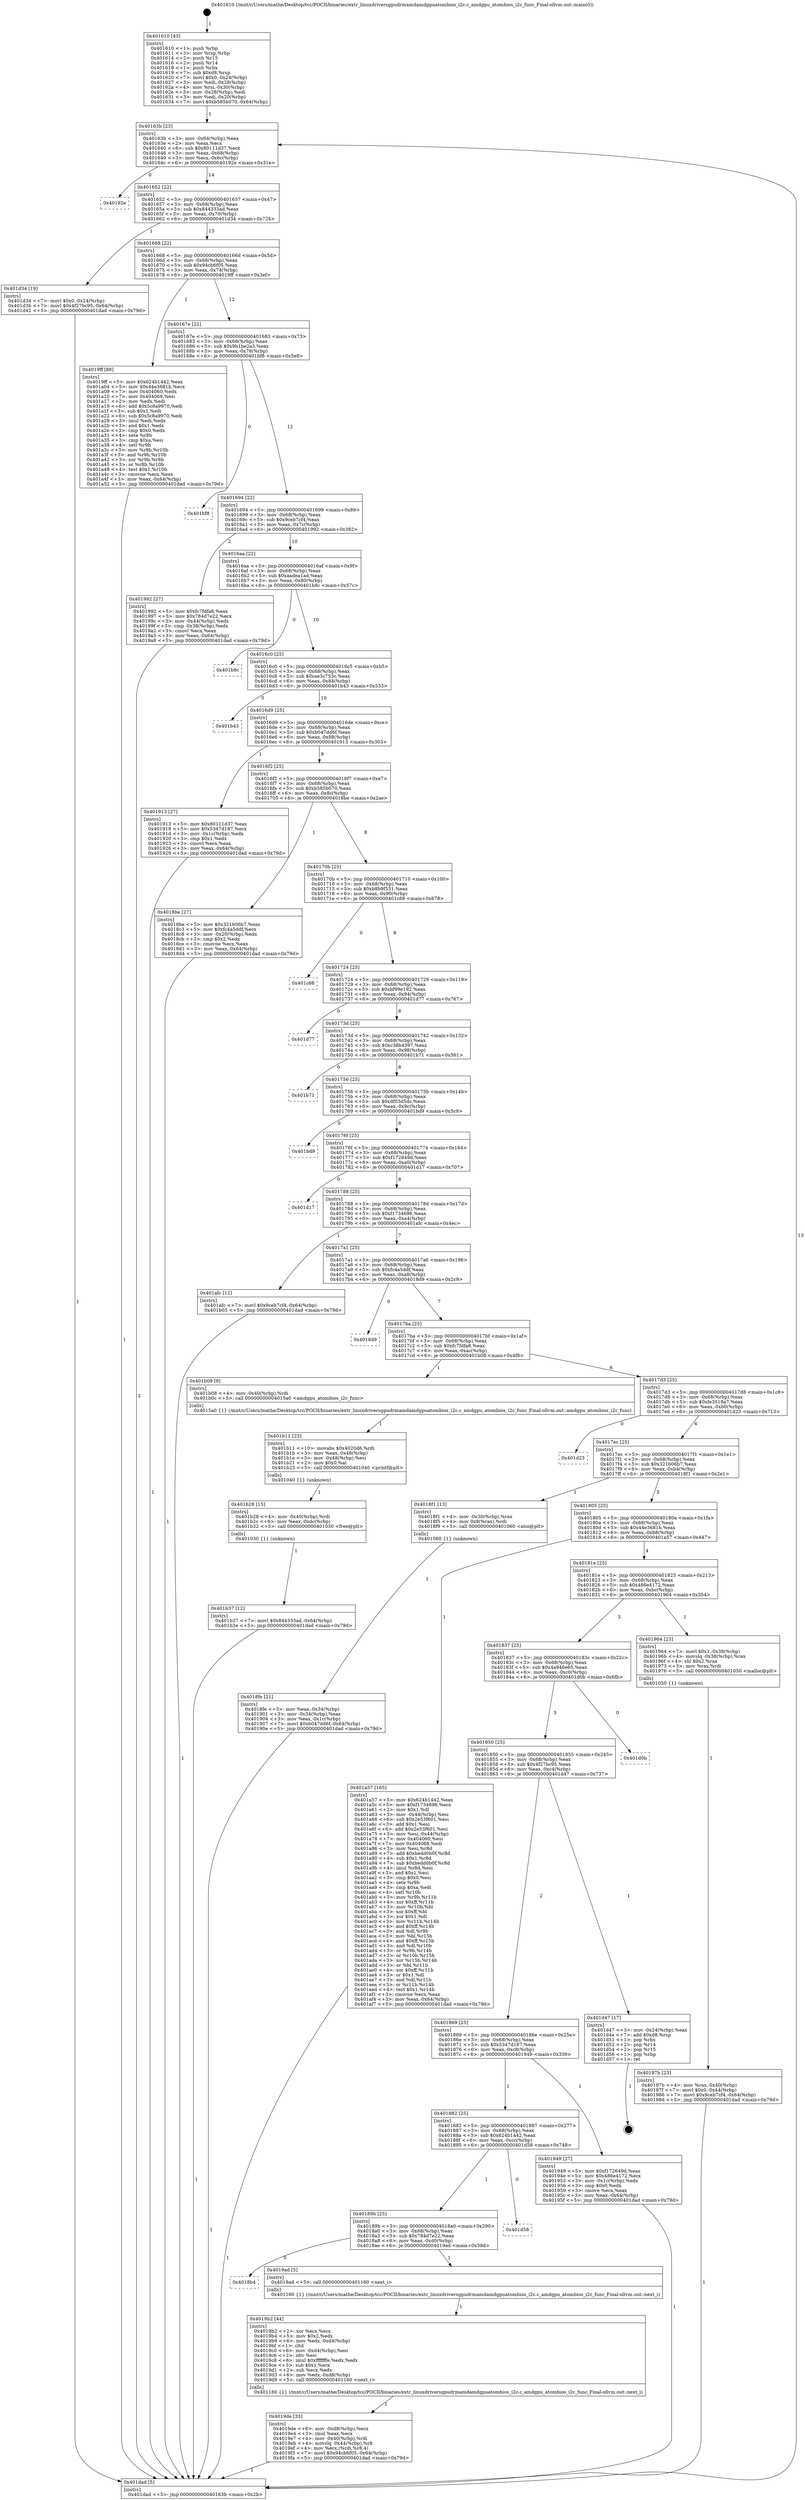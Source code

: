 digraph "0x401610" {
  label = "0x401610 (/mnt/c/Users/mathe/Desktop/tcc/POCII/binaries/extr_linuxdriversgpudrmamdamdgpuatombios_i2c.c_amdgpu_atombios_i2c_func_Final-ollvm.out::main(0))"
  labelloc = "t"
  node[shape=record]

  Entry [label="",width=0.3,height=0.3,shape=circle,fillcolor=black,style=filled]
  "0x40163b" [label="{
     0x40163b [23]\l
     | [instrs]\l
     &nbsp;&nbsp;0x40163b \<+3\>: mov -0x64(%rbp),%eax\l
     &nbsp;&nbsp;0x40163e \<+2\>: mov %eax,%ecx\l
     &nbsp;&nbsp;0x401640 \<+6\>: sub $0x80111d37,%ecx\l
     &nbsp;&nbsp;0x401646 \<+3\>: mov %eax,-0x68(%rbp)\l
     &nbsp;&nbsp;0x401649 \<+3\>: mov %ecx,-0x6c(%rbp)\l
     &nbsp;&nbsp;0x40164c \<+6\>: je 000000000040192e \<main+0x31e\>\l
  }"]
  "0x40192e" [label="{
     0x40192e\l
  }", style=dashed]
  "0x401652" [label="{
     0x401652 [22]\l
     | [instrs]\l
     &nbsp;&nbsp;0x401652 \<+5\>: jmp 0000000000401657 \<main+0x47\>\l
     &nbsp;&nbsp;0x401657 \<+3\>: mov -0x68(%rbp),%eax\l
     &nbsp;&nbsp;0x40165a \<+5\>: sub $0x844333ad,%eax\l
     &nbsp;&nbsp;0x40165f \<+3\>: mov %eax,-0x70(%rbp)\l
     &nbsp;&nbsp;0x401662 \<+6\>: je 0000000000401d34 \<main+0x724\>\l
  }"]
  Exit [label="",width=0.3,height=0.3,shape=circle,fillcolor=black,style=filled,peripheries=2]
  "0x401d34" [label="{
     0x401d34 [19]\l
     | [instrs]\l
     &nbsp;&nbsp;0x401d34 \<+7\>: movl $0x0,-0x24(%rbp)\l
     &nbsp;&nbsp;0x401d3b \<+7\>: movl $0x4f27bc95,-0x64(%rbp)\l
     &nbsp;&nbsp;0x401d42 \<+5\>: jmp 0000000000401dad \<main+0x79d\>\l
  }"]
  "0x401668" [label="{
     0x401668 [22]\l
     | [instrs]\l
     &nbsp;&nbsp;0x401668 \<+5\>: jmp 000000000040166d \<main+0x5d\>\l
     &nbsp;&nbsp;0x40166d \<+3\>: mov -0x68(%rbp),%eax\l
     &nbsp;&nbsp;0x401670 \<+5\>: sub $0x94cb6f05,%eax\l
     &nbsp;&nbsp;0x401675 \<+3\>: mov %eax,-0x74(%rbp)\l
     &nbsp;&nbsp;0x401678 \<+6\>: je 00000000004019ff \<main+0x3ef\>\l
  }"]
  "0x401b37" [label="{
     0x401b37 [12]\l
     | [instrs]\l
     &nbsp;&nbsp;0x401b37 \<+7\>: movl $0x844333ad,-0x64(%rbp)\l
     &nbsp;&nbsp;0x401b3e \<+5\>: jmp 0000000000401dad \<main+0x79d\>\l
  }"]
  "0x4019ff" [label="{
     0x4019ff [88]\l
     | [instrs]\l
     &nbsp;&nbsp;0x4019ff \<+5\>: mov $0x624b1442,%eax\l
     &nbsp;&nbsp;0x401a04 \<+5\>: mov $0x44e3681b,%ecx\l
     &nbsp;&nbsp;0x401a09 \<+7\>: mov 0x404060,%edx\l
     &nbsp;&nbsp;0x401a10 \<+7\>: mov 0x404068,%esi\l
     &nbsp;&nbsp;0x401a17 \<+2\>: mov %edx,%edi\l
     &nbsp;&nbsp;0x401a19 \<+6\>: add $0x5c8a9970,%edi\l
     &nbsp;&nbsp;0x401a1f \<+3\>: sub $0x1,%edi\l
     &nbsp;&nbsp;0x401a22 \<+6\>: sub $0x5c8a9970,%edi\l
     &nbsp;&nbsp;0x401a28 \<+3\>: imul %edi,%edx\l
     &nbsp;&nbsp;0x401a2b \<+3\>: and $0x1,%edx\l
     &nbsp;&nbsp;0x401a2e \<+3\>: cmp $0x0,%edx\l
     &nbsp;&nbsp;0x401a31 \<+4\>: sete %r8b\l
     &nbsp;&nbsp;0x401a35 \<+3\>: cmp $0xa,%esi\l
     &nbsp;&nbsp;0x401a38 \<+4\>: setl %r9b\l
     &nbsp;&nbsp;0x401a3c \<+3\>: mov %r8b,%r10b\l
     &nbsp;&nbsp;0x401a3f \<+3\>: and %r9b,%r10b\l
     &nbsp;&nbsp;0x401a42 \<+3\>: xor %r9b,%r8b\l
     &nbsp;&nbsp;0x401a45 \<+3\>: or %r8b,%r10b\l
     &nbsp;&nbsp;0x401a48 \<+4\>: test $0x1,%r10b\l
     &nbsp;&nbsp;0x401a4c \<+3\>: cmovne %ecx,%eax\l
     &nbsp;&nbsp;0x401a4f \<+3\>: mov %eax,-0x64(%rbp)\l
     &nbsp;&nbsp;0x401a52 \<+5\>: jmp 0000000000401dad \<main+0x79d\>\l
  }"]
  "0x40167e" [label="{
     0x40167e [22]\l
     | [instrs]\l
     &nbsp;&nbsp;0x40167e \<+5\>: jmp 0000000000401683 \<main+0x73\>\l
     &nbsp;&nbsp;0x401683 \<+3\>: mov -0x68(%rbp),%eax\l
     &nbsp;&nbsp;0x401686 \<+5\>: sub $0x9b1be2a3,%eax\l
     &nbsp;&nbsp;0x40168b \<+3\>: mov %eax,-0x78(%rbp)\l
     &nbsp;&nbsp;0x40168e \<+6\>: je 0000000000401bf8 \<main+0x5e8\>\l
  }"]
  "0x401b28" [label="{
     0x401b28 [15]\l
     | [instrs]\l
     &nbsp;&nbsp;0x401b28 \<+4\>: mov -0x40(%rbp),%rdi\l
     &nbsp;&nbsp;0x401b2c \<+6\>: mov %eax,-0xdc(%rbp)\l
     &nbsp;&nbsp;0x401b32 \<+5\>: call 0000000000401030 \<free@plt\>\l
     | [calls]\l
     &nbsp;&nbsp;0x401030 \{1\} (unknown)\l
  }"]
  "0x401bf8" [label="{
     0x401bf8\l
  }", style=dashed]
  "0x401694" [label="{
     0x401694 [22]\l
     | [instrs]\l
     &nbsp;&nbsp;0x401694 \<+5\>: jmp 0000000000401699 \<main+0x89\>\l
     &nbsp;&nbsp;0x401699 \<+3\>: mov -0x68(%rbp),%eax\l
     &nbsp;&nbsp;0x40169c \<+5\>: sub $0x9ceb7cf4,%eax\l
     &nbsp;&nbsp;0x4016a1 \<+3\>: mov %eax,-0x7c(%rbp)\l
     &nbsp;&nbsp;0x4016a4 \<+6\>: je 0000000000401992 \<main+0x382\>\l
  }"]
  "0x401b11" [label="{
     0x401b11 [23]\l
     | [instrs]\l
     &nbsp;&nbsp;0x401b11 \<+10\>: movabs $0x4020d6,%rdi\l
     &nbsp;&nbsp;0x401b1b \<+3\>: mov %eax,-0x48(%rbp)\l
     &nbsp;&nbsp;0x401b1e \<+3\>: mov -0x48(%rbp),%esi\l
     &nbsp;&nbsp;0x401b21 \<+2\>: mov $0x0,%al\l
     &nbsp;&nbsp;0x401b23 \<+5\>: call 0000000000401040 \<printf@plt\>\l
     | [calls]\l
     &nbsp;&nbsp;0x401040 \{1\} (unknown)\l
  }"]
  "0x401992" [label="{
     0x401992 [27]\l
     | [instrs]\l
     &nbsp;&nbsp;0x401992 \<+5\>: mov $0xfc7fdfa8,%eax\l
     &nbsp;&nbsp;0x401997 \<+5\>: mov $0x784d7e22,%ecx\l
     &nbsp;&nbsp;0x40199c \<+3\>: mov -0x44(%rbp),%edx\l
     &nbsp;&nbsp;0x40199f \<+3\>: cmp -0x38(%rbp),%edx\l
     &nbsp;&nbsp;0x4019a2 \<+3\>: cmovl %ecx,%eax\l
     &nbsp;&nbsp;0x4019a5 \<+3\>: mov %eax,-0x64(%rbp)\l
     &nbsp;&nbsp;0x4019a8 \<+5\>: jmp 0000000000401dad \<main+0x79d\>\l
  }"]
  "0x4016aa" [label="{
     0x4016aa [22]\l
     | [instrs]\l
     &nbsp;&nbsp;0x4016aa \<+5\>: jmp 00000000004016af \<main+0x9f\>\l
     &nbsp;&nbsp;0x4016af \<+3\>: mov -0x68(%rbp),%eax\l
     &nbsp;&nbsp;0x4016b2 \<+5\>: sub $0xaadea1ad,%eax\l
     &nbsp;&nbsp;0x4016b7 \<+3\>: mov %eax,-0x80(%rbp)\l
     &nbsp;&nbsp;0x4016ba \<+6\>: je 0000000000401b8c \<main+0x57c\>\l
  }"]
  "0x4019de" [label="{
     0x4019de [33]\l
     | [instrs]\l
     &nbsp;&nbsp;0x4019de \<+6\>: mov -0xd8(%rbp),%ecx\l
     &nbsp;&nbsp;0x4019e4 \<+3\>: imul %eax,%ecx\l
     &nbsp;&nbsp;0x4019e7 \<+4\>: mov -0x40(%rbp),%rdi\l
     &nbsp;&nbsp;0x4019eb \<+4\>: movslq -0x44(%rbp),%r8\l
     &nbsp;&nbsp;0x4019ef \<+4\>: mov %ecx,(%rdi,%r8,4)\l
     &nbsp;&nbsp;0x4019f3 \<+7\>: movl $0x94cb6f05,-0x64(%rbp)\l
     &nbsp;&nbsp;0x4019fa \<+5\>: jmp 0000000000401dad \<main+0x79d\>\l
  }"]
  "0x401b8c" [label="{
     0x401b8c\l
  }", style=dashed]
  "0x4016c0" [label="{
     0x4016c0 [25]\l
     | [instrs]\l
     &nbsp;&nbsp;0x4016c0 \<+5\>: jmp 00000000004016c5 \<main+0xb5\>\l
     &nbsp;&nbsp;0x4016c5 \<+3\>: mov -0x68(%rbp),%eax\l
     &nbsp;&nbsp;0x4016c8 \<+5\>: sub $0xae3c753c,%eax\l
     &nbsp;&nbsp;0x4016cd \<+6\>: mov %eax,-0x84(%rbp)\l
     &nbsp;&nbsp;0x4016d3 \<+6\>: je 0000000000401b43 \<main+0x533\>\l
  }"]
  "0x4019b2" [label="{
     0x4019b2 [44]\l
     | [instrs]\l
     &nbsp;&nbsp;0x4019b2 \<+2\>: xor %ecx,%ecx\l
     &nbsp;&nbsp;0x4019b4 \<+5\>: mov $0x2,%edx\l
     &nbsp;&nbsp;0x4019b9 \<+6\>: mov %edx,-0xd4(%rbp)\l
     &nbsp;&nbsp;0x4019bf \<+1\>: cltd\l
     &nbsp;&nbsp;0x4019c0 \<+6\>: mov -0xd4(%rbp),%esi\l
     &nbsp;&nbsp;0x4019c6 \<+2\>: idiv %esi\l
     &nbsp;&nbsp;0x4019c8 \<+6\>: imul $0xfffffffe,%edx,%edx\l
     &nbsp;&nbsp;0x4019ce \<+3\>: sub $0x1,%ecx\l
     &nbsp;&nbsp;0x4019d1 \<+2\>: sub %ecx,%edx\l
     &nbsp;&nbsp;0x4019d3 \<+6\>: mov %edx,-0xd8(%rbp)\l
     &nbsp;&nbsp;0x4019d9 \<+5\>: call 0000000000401160 \<next_i\>\l
     | [calls]\l
     &nbsp;&nbsp;0x401160 \{1\} (/mnt/c/Users/mathe/Desktop/tcc/POCII/binaries/extr_linuxdriversgpudrmamdamdgpuatombios_i2c.c_amdgpu_atombios_i2c_func_Final-ollvm.out::next_i)\l
  }"]
  "0x401b43" [label="{
     0x401b43\l
  }", style=dashed]
  "0x4016d9" [label="{
     0x4016d9 [25]\l
     | [instrs]\l
     &nbsp;&nbsp;0x4016d9 \<+5\>: jmp 00000000004016de \<main+0xce\>\l
     &nbsp;&nbsp;0x4016de \<+3\>: mov -0x68(%rbp),%eax\l
     &nbsp;&nbsp;0x4016e1 \<+5\>: sub $0xb047dd6f,%eax\l
     &nbsp;&nbsp;0x4016e6 \<+6\>: mov %eax,-0x88(%rbp)\l
     &nbsp;&nbsp;0x4016ec \<+6\>: je 0000000000401913 \<main+0x303\>\l
  }"]
  "0x4018b4" [label="{
     0x4018b4\l
  }", style=dashed]
  "0x401913" [label="{
     0x401913 [27]\l
     | [instrs]\l
     &nbsp;&nbsp;0x401913 \<+5\>: mov $0x80111d37,%eax\l
     &nbsp;&nbsp;0x401918 \<+5\>: mov $0x5347d187,%ecx\l
     &nbsp;&nbsp;0x40191d \<+3\>: mov -0x1c(%rbp),%edx\l
     &nbsp;&nbsp;0x401920 \<+3\>: cmp $0x1,%edx\l
     &nbsp;&nbsp;0x401923 \<+3\>: cmovl %ecx,%eax\l
     &nbsp;&nbsp;0x401926 \<+3\>: mov %eax,-0x64(%rbp)\l
     &nbsp;&nbsp;0x401929 \<+5\>: jmp 0000000000401dad \<main+0x79d\>\l
  }"]
  "0x4016f2" [label="{
     0x4016f2 [25]\l
     | [instrs]\l
     &nbsp;&nbsp;0x4016f2 \<+5\>: jmp 00000000004016f7 \<main+0xe7\>\l
     &nbsp;&nbsp;0x4016f7 \<+3\>: mov -0x68(%rbp),%eax\l
     &nbsp;&nbsp;0x4016fa \<+5\>: sub $0xb585b070,%eax\l
     &nbsp;&nbsp;0x4016ff \<+6\>: mov %eax,-0x8c(%rbp)\l
     &nbsp;&nbsp;0x401705 \<+6\>: je 00000000004018be \<main+0x2ae\>\l
  }"]
  "0x4019ad" [label="{
     0x4019ad [5]\l
     | [instrs]\l
     &nbsp;&nbsp;0x4019ad \<+5\>: call 0000000000401160 \<next_i\>\l
     | [calls]\l
     &nbsp;&nbsp;0x401160 \{1\} (/mnt/c/Users/mathe/Desktop/tcc/POCII/binaries/extr_linuxdriversgpudrmamdamdgpuatombios_i2c.c_amdgpu_atombios_i2c_func_Final-ollvm.out::next_i)\l
  }"]
  "0x4018be" [label="{
     0x4018be [27]\l
     | [instrs]\l
     &nbsp;&nbsp;0x4018be \<+5\>: mov $0x321606b7,%eax\l
     &nbsp;&nbsp;0x4018c3 \<+5\>: mov $0xfc4a5ddf,%ecx\l
     &nbsp;&nbsp;0x4018c8 \<+3\>: mov -0x20(%rbp),%edx\l
     &nbsp;&nbsp;0x4018cb \<+3\>: cmp $0x2,%edx\l
     &nbsp;&nbsp;0x4018ce \<+3\>: cmovne %ecx,%eax\l
     &nbsp;&nbsp;0x4018d1 \<+3\>: mov %eax,-0x64(%rbp)\l
     &nbsp;&nbsp;0x4018d4 \<+5\>: jmp 0000000000401dad \<main+0x79d\>\l
  }"]
  "0x40170b" [label="{
     0x40170b [25]\l
     | [instrs]\l
     &nbsp;&nbsp;0x40170b \<+5\>: jmp 0000000000401710 \<main+0x100\>\l
     &nbsp;&nbsp;0x401710 \<+3\>: mov -0x68(%rbp),%eax\l
     &nbsp;&nbsp;0x401713 \<+5\>: sub $0xb8b9f531,%eax\l
     &nbsp;&nbsp;0x401718 \<+6\>: mov %eax,-0x90(%rbp)\l
     &nbsp;&nbsp;0x40171e \<+6\>: je 0000000000401c88 \<main+0x678\>\l
  }"]
  "0x401dad" [label="{
     0x401dad [5]\l
     | [instrs]\l
     &nbsp;&nbsp;0x401dad \<+5\>: jmp 000000000040163b \<main+0x2b\>\l
  }"]
  "0x401610" [label="{
     0x401610 [43]\l
     | [instrs]\l
     &nbsp;&nbsp;0x401610 \<+1\>: push %rbp\l
     &nbsp;&nbsp;0x401611 \<+3\>: mov %rsp,%rbp\l
     &nbsp;&nbsp;0x401614 \<+2\>: push %r15\l
     &nbsp;&nbsp;0x401616 \<+2\>: push %r14\l
     &nbsp;&nbsp;0x401618 \<+1\>: push %rbx\l
     &nbsp;&nbsp;0x401619 \<+7\>: sub $0xd8,%rsp\l
     &nbsp;&nbsp;0x401620 \<+7\>: movl $0x0,-0x24(%rbp)\l
     &nbsp;&nbsp;0x401627 \<+3\>: mov %edi,-0x28(%rbp)\l
     &nbsp;&nbsp;0x40162a \<+4\>: mov %rsi,-0x30(%rbp)\l
     &nbsp;&nbsp;0x40162e \<+3\>: mov -0x28(%rbp),%edi\l
     &nbsp;&nbsp;0x401631 \<+3\>: mov %edi,-0x20(%rbp)\l
     &nbsp;&nbsp;0x401634 \<+7\>: movl $0xb585b070,-0x64(%rbp)\l
  }"]
  "0x40189b" [label="{
     0x40189b [25]\l
     | [instrs]\l
     &nbsp;&nbsp;0x40189b \<+5\>: jmp 00000000004018a0 \<main+0x290\>\l
     &nbsp;&nbsp;0x4018a0 \<+3\>: mov -0x68(%rbp),%eax\l
     &nbsp;&nbsp;0x4018a3 \<+5\>: sub $0x784d7e22,%eax\l
     &nbsp;&nbsp;0x4018a8 \<+6\>: mov %eax,-0xd0(%rbp)\l
     &nbsp;&nbsp;0x4018ae \<+6\>: je 00000000004019ad \<main+0x39d\>\l
  }"]
  "0x401c88" [label="{
     0x401c88\l
  }", style=dashed]
  "0x401724" [label="{
     0x401724 [25]\l
     | [instrs]\l
     &nbsp;&nbsp;0x401724 \<+5\>: jmp 0000000000401729 \<main+0x119\>\l
     &nbsp;&nbsp;0x401729 \<+3\>: mov -0x68(%rbp),%eax\l
     &nbsp;&nbsp;0x40172c \<+5\>: sub $0xbf99e192,%eax\l
     &nbsp;&nbsp;0x401731 \<+6\>: mov %eax,-0x94(%rbp)\l
     &nbsp;&nbsp;0x401737 \<+6\>: je 0000000000401d77 \<main+0x767\>\l
  }"]
  "0x401d58" [label="{
     0x401d58\l
  }", style=dashed]
  "0x401d77" [label="{
     0x401d77\l
  }", style=dashed]
  "0x40173d" [label="{
     0x40173d [25]\l
     | [instrs]\l
     &nbsp;&nbsp;0x40173d \<+5\>: jmp 0000000000401742 \<main+0x132\>\l
     &nbsp;&nbsp;0x401742 \<+3\>: mov -0x68(%rbp),%eax\l
     &nbsp;&nbsp;0x401745 \<+5\>: sub $0xc38b4397,%eax\l
     &nbsp;&nbsp;0x40174a \<+6\>: mov %eax,-0x98(%rbp)\l
     &nbsp;&nbsp;0x401750 \<+6\>: je 0000000000401b71 \<main+0x561\>\l
  }"]
  "0x40197b" [label="{
     0x40197b [23]\l
     | [instrs]\l
     &nbsp;&nbsp;0x40197b \<+4\>: mov %rax,-0x40(%rbp)\l
     &nbsp;&nbsp;0x40197f \<+7\>: movl $0x0,-0x44(%rbp)\l
     &nbsp;&nbsp;0x401986 \<+7\>: movl $0x9ceb7cf4,-0x64(%rbp)\l
     &nbsp;&nbsp;0x40198d \<+5\>: jmp 0000000000401dad \<main+0x79d\>\l
  }"]
  "0x401b71" [label="{
     0x401b71\l
  }", style=dashed]
  "0x401756" [label="{
     0x401756 [25]\l
     | [instrs]\l
     &nbsp;&nbsp;0x401756 \<+5\>: jmp 000000000040175b \<main+0x14b\>\l
     &nbsp;&nbsp;0x40175b \<+3\>: mov -0x68(%rbp),%eax\l
     &nbsp;&nbsp;0x40175e \<+5\>: sub $0xdf03d5dc,%eax\l
     &nbsp;&nbsp;0x401763 \<+6\>: mov %eax,-0x9c(%rbp)\l
     &nbsp;&nbsp;0x401769 \<+6\>: je 0000000000401bd9 \<main+0x5c9\>\l
  }"]
  "0x401882" [label="{
     0x401882 [25]\l
     | [instrs]\l
     &nbsp;&nbsp;0x401882 \<+5\>: jmp 0000000000401887 \<main+0x277\>\l
     &nbsp;&nbsp;0x401887 \<+3\>: mov -0x68(%rbp),%eax\l
     &nbsp;&nbsp;0x40188a \<+5\>: sub $0x624b1442,%eax\l
     &nbsp;&nbsp;0x40188f \<+6\>: mov %eax,-0xcc(%rbp)\l
     &nbsp;&nbsp;0x401895 \<+6\>: je 0000000000401d58 \<main+0x748\>\l
  }"]
  "0x401bd9" [label="{
     0x401bd9\l
  }", style=dashed]
  "0x40176f" [label="{
     0x40176f [25]\l
     | [instrs]\l
     &nbsp;&nbsp;0x40176f \<+5\>: jmp 0000000000401774 \<main+0x164\>\l
     &nbsp;&nbsp;0x401774 \<+3\>: mov -0x68(%rbp),%eax\l
     &nbsp;&nbsp;0x401777 \<+5\>: sub $0xf172649d,%eax\l
     &nbsp;&nbsp;0x40177c \<+6\>: mov %eax,-0xa0(%rbp)\l
     &nbsp;&nbsp;0x401782 \<+6\>: je 0000000000401d17 \<main+0x707\>\l
  }"]
  "0x401949" [label="{
     0x401949 [27]\l
     | [instrs]\l
     &nbsp;&nbsp;0x401949 \<+5\>: mov $0xf172649d,%eax\l
     &nbsp;&nbsp;0x40194e \<+5\>: mov $0x486e4172,%ecx\l
     &nbsp;&nbsp;0x401953 \<+3\>: mov -0x1c(%rbp),%edx\l
     &nbsp;&nbsp;0x401956 \<+3\>: cmp $0x0,%edx\l
     &nbsp;&nbsp;0x401959 \<+3\>: cmove %ecx,%eax\l
     &nbsp;&nbsp;0x40195c \<+3\>: mov %eax,-0x64(%rbp)\l
     &nbsp;&nbsp;0x40195f \<+5\>: jmp 0000000000401dad \<main+0x79d\>\l
  }"]
  "0x401d17" [label="{
     0x401d17\l
  }", style=dashed]
  "0x401788" [label="{
     0x401788 [25]\l
     | [instrs]\l
     &nbsp;&nbsp;0x401788 \<+5\>: jmp 000000000040178d \<main+0x17d\>\l
     &nbsp;&nbsp;0x40178d \<+3\>: mov -0x68(%rbp),%eax\l
     &nbsp;&nbsp;0x401790 \<+5\>: sub $0xf1734696,%eax\l
     &nbsp;&nbsp;0x401795 \<+6\>: mov %eax,-0xa4(%rbp)\l
     &nbsp;&nbsp;0x40179b \<+6\>: je 0000000000401afc \<main+0x4ec\>\l
  }"]
  "0x401869" [label="{
     0x401869 [25]\l
     | [instrs]\l
     &nbsp;&nbsp;0x401869 \<+5\>: jmp 000000000040186e \<main+0x25e\>\l
     &nbsp;&nbsp;0x40186e \<+3\>: mov -0x68(%rbp),%eax\l
     &nbsp;&nbsp;0x401871 \<+5\>: sub $0x5347d187,%eax\l
     &nbsp;&nbsp;0x401876 \<+6\>: mov %eax,-0xc8(%rbp)\l
     &nbsp;&nbsp;0x40187c \<+6\>: je 0000000000401949 \<main+0x339\>\l
  }"]
  "0x401afc" [label="{
     0x401afc [12]\l
     | [instrs]\l
     &nbsp;&nbsp;0x401afc \<+7\>: movl $0x9ceb7cf4,-0x64(%rbp)\l
     &nbsp;&nbsp;0x401b03 \<+5\>: jmp 0000000000401dad \<main+0x79d\>\l
  }"]
  "0x4017a1" [label="{
     0x4017a1 [25]\l
     | [instrs]\l
     &nbsp;&nbsp;0x4017a1 \<+5\>: jmp 00000000004017a6 \<main+0x196\>\l
     &nbsp;&nbsp;0x4017a6 \<+3\>: mov -0x68(%rbp),%eax\l
     &nbsp;&nbsp;0x4017a9 \<+5\>: sub $0xfc4a5ddf,%eax\l
     &nbsp;&nbsp;0x4017ae \<+6\>: mov %eax,-0xa8(%rbp)\l
     &nbsp;&nbsp;0x4017b4 \<+6\>: je 00000000004018d9 \<main+0x2c9\>\l
  }"]
  "0x401d47" [label="{
     0x401d47 [17]\l
     | [instrs]\l
     &nbsp;&nbsp;0x401d47 \<+3\>: mov -0x24(%rbp),%eax\l
     &nbsp;&nbsp;0x401d4a \<+7\>: add $0xd8,%rsp\l
     &nbsp;&nbsp;0x401d51 \<+1\>: pop %rbx\l
     &nbsp;&nbsp;0x401d52 \<+2\>: pop %r14\l
     &nbsp;&nbsp;0x401d54 \<+2\>: pop %r15\l
     &nbsp;&nbsp;0x401d56 \<+1\>: pop %rbp\l
     &nbsp;&nbsp;0x401d57 \<+1\>: ret\l
  }"]
  "0x4018d9" [label="{
     0x4018d9\l
  }", style=dashed]
  "0x4017ba" [label="{
     0x4017ba [25]\l
     | [instrs]\l
     &nbsp;&nbsp;0x4017ba \<+5\>: jmp 00000000004017bf \<main+0x1af\>\l
     &nbsp;&nbsp;0x4017bf \<+3\>: mov -0x68(%rbp),%eax\l
     &nbsp;&nbsp;0x4017c2 \<+5\>: sub $0xfc7fdfa8,%eax\l
     &nbsp;&nbsp;0x4017c7 \<+6\>: mov %eax,-0xac(%rbp)\l
     &nbsp;&nbsp;0x4017cd \<+6\>: je 0000000000401b08 \<main+0x4f8\>\l
  }"]
  "0x401850" [label="{
     0x401850 [25]\l
     | [instrs]\l
     &nbsp;&nbsp;0x401850 \<+5\>: jmp 0000000000401855 \<main+0x245\>\l
     &nbsp;&nbsp;0x401855 \<+3\>: mov -0x68(%rbp),%eax\l
     &nbsp;&nbsp;0x401858 \<+5\>: sub $0x4f27bc95,%eax\l
     &nbsp;&nbsp;0x40185d \<+6\>: mov %eax,-0xc4(%rbp)\l
     &nbsp;&nbsp;0x401863 \<+6\>: je 0000000000401d47 \<main+0x737\>\l
  }"]
  "0x401b08" [label="{
     0x401b08 [9]\l
     | [instrs]\l
     &nbsp;&nbsp;0x401b08 \<+4\>: mov -0x40(%rbp),%rdi\l
     &nbsp;&nbsp;0x401b0c \<+5\>: call 00000000004015a0 \<amdgpu_atombios_i2c_func\>\l
     | [calls]\l
     &nbsp;&nbsp;0x4015a0 \{1\} (/mnt/c/Users/mathe/Desktop/tcc/POCII/binaries/extr_linuxdriversgpudrmamdamdgpuatombios_i2c.c_amdgpu_atombios_i2c_func_Final-ollvm.out::amdgpu_atombios_i2c_func)\l
  }"]
  "0x4017d3" [label="{
     0x4017d3 [25]\l
     | [instrs]\l
     &nbsp;&nbsp;0x4017d3 \<+5\>: jmp 00000000004017d8 \<main+0x1c8\>\l
     &nbsp;&nbsp;0x4017d8 \<+3\>: mov -0x68(%rbp),%eax\l
     &nbsp;&nbsp;0x4017db \<+5\>: sub $0xfe3518a7,%eax\l
     &nbsp;&nbsp;0x4017e0 \<+6\>: mov %eax,-0xb0(%rbp)\l
     &nbsp;&nbsp;0x4017e6 \<+6\>: je 0000000000401d23 \<main+0x713\>\l
  }"]
  "0x401d0b" [label="{
     0x401d0b\l
  }", style=dashed]
  "0x401d23" [label="{
     0x401d23\l
  }", style=dashed]
  "0x4017ec" [label="{
     0x4017ec [25]\l
     | [instrs]\l
     &nbsp;&nbsp;0x4017ec \<+5\>: jmp 00000000004017f1 \<main+0x1e1\>\l
     &nbsp;&nbsp;0x4017f1 \<+3\>: mov -0x68(%rbp),%eax\l
     &nbsp;&nbsp;0x4017f4 \<+5\>: sub $0x321606b7,%eax\l
     &nbsp;&nbsp;0x4017f9 \<+6\>: mov %eax,-0xb4(%rbp)\l
     &nbsp;&nbsp;0x4017ff \<+6\>: je 00000000004018f1 \<main+0x2e1\>\l
  }"]
  "0x401837" [label="{
     0x401837 [25]\l
     | [instrs]\l
     &nbsp;&nbsp;0x401837 \<+5\>: jmp 000000000040183c \<main+0x22c\>\l
     &nbsp;&nbsp;0x40183c \<+3\>: mov -0x68(%rbp),%eax\l
     &nbsp;&nbsp;0x40183f \<+5\>: sub $0x4a946e65,%eax\l
     &nbsp;&nbsp;0x401844 \<+6\>: mov %eax,-0xc0(%rbp)\l
     &nbsp;&nbsp;0x40184a \<+6\>: je 0000000000401d0b \<main+0x6fb\>\l
  }"]
  "0x4018f1" [label="{
     0x4018f1 [13]\l
     | [instrs]\l
     &nbsp;&nbsp;0x4018f1 \<+4\>: mov -0x30(%rbp),%rax\l
     &nbsp;&nbsp;0x4018f5 \<+4\>: mov 0x8(%rax),%rdi\l
     &nbsp;&nbsp;0x4018f9 \<+5\>: call 0000000000401060 \<atoi@plt\>\l
     | [calls]\l
     &nbsp;&nbsp;0x401060 \{1\} (unknown)\l
  }"]
  "0x401805" [label="{
     0x401805 [25]\l
     | [instrs]\l
     &nbsp;&nbsp;0x401805 \<+5\>: jmp 000000000040180a \<main+0x1fa\>\l
     &nbsp;&nbsp;0x40180a \<+3\>: mov -0x68(%rbp),%eax\l
     &nbsp;&nbsp;0x40180d \<+5\>: sub $0x44e3681b,%eax\l
     &nbsp;&nbsp;0x401812 \<+6\>: mov %eax,-0xb8(%rbp)\l
     &nbsp;&nbsp;0x401818 \<+6\>: je 0000000000401a57 \<main+0x447\>\l
  }"]
  "0x4018fe" [label="{
     0x4018fe [21]\l
     | [instrs]\l
     &nbsp;&nbsp;0x4018fe \<+3\>: mov %eax,-0x34(%rbp)\l
     &nbsp;&nbsp;0x401901 \<+3\>: mov -0x34(%rbp),%eax\l
     &nbsp;&nbsp;0x401904 \<+3\>: mov %eax,-0x1c(%rbp)\l
     &nbsp;&nbsp;0x401907 \<+7\>: movl $0xb047dd6f,-0x64(%rbp)\l
     &nbsp;&nbsp;0x40190e \<+5\>: jmp 0000000000401dad \<main+0x79d\>\l
  }"]
  "0x401964" [label="{
     0x401964 [23]\l
     | [instrs]\l
     &nbsp;&nbsp;0x401964 \<+7\>: movl $0x1,-0x38(%rbp)\l
     &nbsp;&nbsp;0x40196b \<+4\>: movslq -0x38(%rbp),%rax\l
     &nbsp;&nbsp;0x40196f \<+4\>: shl $0x2,%rax\l
     &nbsp;&nbsp;0x401973 \<+3\>: mov %rax,%rdi\l
     &nbsp;&nbsp;0x401976 \<+5\>: call 0000000000401050 \<malloc@plt\>\l
     | [calls]\l
     &nbsp;&nbsp;0x401050 \{1\} (unknown)\l
  }"]
  "0x401a57" [label="{
     0x401a57 [165]\l
     | [instrs]\l
     &nbsp;&nbsp;0x401a57 \<+5\>: mov $0x624b1442,%eax\l
     &nbsp;&nbsp;0x401a5c \<+5\>: mov $0xf1734696,%ecx\l
     &nbsp;&nbsp;0x401a61 \<+2\>: mov $0x1,%dl\l
     &nbsp;&nbsp;0x401a63 \<+3\>: mov -0x44(%rbp),%esi\l
     &nbsp;&nbsp;0x401a66 \<+6\>: sub $0x2e53f601,%esi\l
     &nbsp;&nbsp;0x401a6c \<+3\>: add $0x1,%esi\l
     &nbsp;&nbsp;0x401a6f \<+6\>: add $0x2e53f601,%esi\l
     &nbsp;&nbsp;0x401a75 \<+3\>: mov %esi,-0x44(%rbp)\l
     &nbsp;&nbsp;0x401a78 \<+7\>: mov 0x404060,%esi\l
     &nbsp;&nbsp;0x401a7f \<+7\>: mov 0x404068,%edi\l
     &nbsp;&nbsp;0x401a86 \<+3\>: mov %esi,%r8d\l
     &nbsp;&nbsp;0x401a89 \<+7\>: add $0xbedd0b0f,%r8d\l
     &nbsp;&nbsp;0x401a90 \<+4\>: sub $0x1,%r8d\l
     &nbsp;&nbsp;0x401a94 \<+7\>: sub $0xbedd0b0f,%r8d\l
     &nbsp;&nbsp;0x401a9b \<+4\>: imul %r8d,%esi\l
     &nbsp;&nbsp;0x401a9f \<+3\>: and $0x1,%esi\l
     &nbsp;&nbsp;0x401aa2 \<+3\>: cmp $0x0,%esi\l
     &nbsp;&nbsp;0x401aa5 \<+4\>: sete %r9b\l
     &nbsp;&nbsp;0x401aa9 \<+3\>: cmp $0xa,%edi\l
     &nbsp;&nbsp;0x401aac \<+4\>: setl %r10b\l
     &nbsp;&nbsp;0x401ab0 \<+3\>: mov %r9b,%r11b\l
     &nbsp;&nbsp;0x401ab3 \<+4\>: xor $0xff,%r11b\l
     &nbsp;&nbsp;0x401ab7 \<+3\>: mov %r10b,%bl\l
     &nbsp;&nbsp;0x401aba \<+3\>: xor $0xff,%bl\l
     &nbsp;&nbsp;0x401abd \<+3\>: xor $0x1,%dl\l
     &nbsp;&nbsp;0x401ac0 \<+3\>: mov %r11b,%r14b\l
     &nbsp;&nbsp;0x401ac3 \<+4\>: and $0xff,%r14b\l
     &nbsp;&nbsp;0x401ac7 \<+3\>: and %dl,%r9b\l
     &nbsp;&nbsp;0x401aca \<+3\>: mov %bl,%r15b\l
     &nbsp;&nbsp;0x401acd \<+4\>: and $0xff,%r15b\l
     &nbsp;&nbsp;0x401ad1 \<+3\>: and %dl,%r10b\l
     &nbsp;&nbsp;0x401ad4 \<+3\>: or %r9b,%r14b\l
     &nbsp;&nbsp;0x401ad7 \<+3\>: or %r10b,%r15b\l
     &nbsp;&nbsp;0x401ada \<+3\>: xor %r15b,%r14b\l
     &nbsp;&nbsp;0x401add \<+3\>: or %bl,%r11b\l
     &nbsp;&nbsp;0x401ae0 \<+4\>: xor $0xff,%r11b\l
     &nbsp;&nbsp;0x401ae4 \<+3\>: or $0x1,%dl\l
     &nbsp;&nbsp;0x401ae7 \<+3\>: and %dl,%r11b\l
     &nbsp;&nbsp;0x401aea \<+3\>: or %r11b,%r14b\l
     &nbsp;&nbsp;0x401aed \<+4\>: test $0x1,%r14b\l
     &nbsp;&nbsp;0x401af1 \<+3\>: cmovne %ecx,%eax\l
     &nbsp;&nbsp;0x401af4 \<+3\>: mov %eax,-0x64(%rbp)\l
     &nbsp;&nbsp;0x401af7 \<+5\>: jmp 0000000000401dad \<main+0x79d\>\l
  }"]
  "0x40181e" [label="{
     0x40181e [25]\l
     | [instrs]\l
     &nbsp;&nbsp;0x40181e \<+5\>: jmp 0000000000401823 \<main+0x213\>\l
     &nbsp;&nbsp;0x401823 \<+3\>: mov -0x68(%rbp),%eax\l
     &nbsp;&nbsp;0x401826 \<+5\>: sub $0x486e4172,%eax\l
     &nbsp;&nbsp;0x40182b \<+6\>: mov %eax,-0xbc(%rbp)\l
     &nbsp;&nbsp;0x401831 \<+6\>: je 0000000000401964 \<main+0x354\>\l
  }"]
  Entry -> "0x401610" [label=" 1"]
  "0x40163b" -> "0x40192e" [label=" 0"]
  "0x40163b" -> "0x401652" [label=" 14"]
  "0x401d47" -> Exit [label=" 1"]
  "0x401652" -> "0x401d34" [label=" 1"]
  "0x401652" -> "0x401668" [label=" 13"]
  "0x401d34" -> "0x401dad" [label=" 1"]
  "0x401668" -> "0x4019ff" [label=" 1"]
  "0x401668" -> "0x40167e" [label=" 12"]
  "0x401b37" -> "0x401dad" [label=" 1"]
  "0x40167e" -> "0x401bf8" [label=" 0"]
  "0x40167e" -> "0x401694" [label=" 12"]
  "0x401b28" -> "0x401b37" [label=" 1"]
  "0x401694" -> "0x401992" [label=" 2"]
  "0x401694" -> "0x4016aa" [label=" 10"]
  "0x401b11" -> "0x401b28" [label=" 1"]
  "0x4016aa" -> "0x401b8c" [label=" 0"]
  "0x4016aa" -> "0x4016c0" [label=" 10"]
  "0x401b08" -> "0x401b11" [label=" 1"]
  "0x4016c0" -> "0x401b43" [label=" 0"]
  "0x4016c0" -> "0x4016d9" [label=" 10"]
  "0x401afc" -> "0x401dad" [label=" 1"]
  "0x4016d9" -> "0x401913" [label=" 1"]
  "0x4016d9" -> "0x4016f2" [label=" 9"]
  "0x401a57" -> "0x401dad" [label=" 1"]
  "0x4016f2" -> "0x4018be" [label=" 1"]
  "0x4016f2" -> "0x40170b" [label=" 8"]
  "0x4018be" -> "0x401dad" [label=" 1"]
  "0x401610" -> "0x40163b" [label=" 1"]
  "0x401dad" -> "0x40163b" [label=" 13"]
  "0x4019ff" -> "0x401dad" [label=" 1"]
  "0x40170b" -> "0x401c88" [label=" 0"]
  "0x40170b" -> "0x401724" [label=" 8"]
  "0x4019b2" -> "0x4019de" [label=" 1"]
  "0x401724" -> "0x401d77" [label=" 0"]
  "0x401724" -> "0x40173d" [label=" 8"]
  "0x4019ad" -> "0x4019b2" [label=" 1"]
  "0x40173d" -> "0x401b71" [label=" 0"]
  "0x40173d" -> "0x401756" [label=" 8"]
  "0x40189b" -> "0x4019ad" [label=" 1"]
  "0x401756" -> "0x401bd9" [label=" 0"]
  "0x401756" -> "0x40176f" [label=" 8"]
  "0x4019de" -> "0x401dad" [label=" 1"]
  "0x40176f" -> "0x401d17" [label=" 0"]
  "0x40176f" -> "0x401788" [label=" 8"]
  "0x401882" -> "0x40189b" [label=" 1"]
  "0x401788" -> "0x401afc" [label=" 1"]
  "0x401788" -> "0x4017a1" [label=" 7"]
  "0x40189b" -> "0x4018b4" [label=" 0"]
  "0x4017a1" -> "0x4018d9" [label=" 0"]
  "0x4017a1" -> "0x4017ba" [label=" 7"]
  "0x401992" -> "0x401dad" [label=" 2"]
  "0x4017ba" -> "0x401b08" [label=" 1"]
  "0x4017ba" -> "0x4017d3" [label=" 6"]
  "0x401964" -> "0x40197b" [label=" 1"]
  "0x4017d3" -> "0x401d23" [label=" 0"]
  "0x4017d3" -> "0x4017ec" [label=" 6"]
  "0x401949" -> "0x401dad" [label=" 1"]
  "0x4017ec" -> "0x4018f1" [label=" 1"]
  "0x4017ec" -> "0x401805" [label=" 5"]
  "0x4018f1" -> "0x4018fe" [label=" 1"]
  "0x4018fe" -> "0x401dad" [label=" 1"]
  "0x401913" -> "0x401dad" [label=" 1"]
  "0x401869" -> "0x401949" [label=" 1"]
  "0x401805" -> "0x401a57" [label=" 1"]
  "0x401805" -> "0x40181e" [label=" 4"]
  "0x401882" -> "0x401d58" [label=" 0"]
  "0x40181e" -> "0x401964" [label=" 1"]
  "0x40181e" -> "0x401837" [label=" 3"]
  "0x401869" -> "0x401882" [label=" 1"]
  "0x401837" -> "0x401d0b" [label=" 0"]
  "0x401837" -> "0x401850" [label=" 3"]
  "0x40197b" -> "0x401dad" [label=" 1"]
  "0x401850" -> "0x401d47" [label=" 1"]
  "0x401850" -> "0x401869" [label=" 2"]
}
